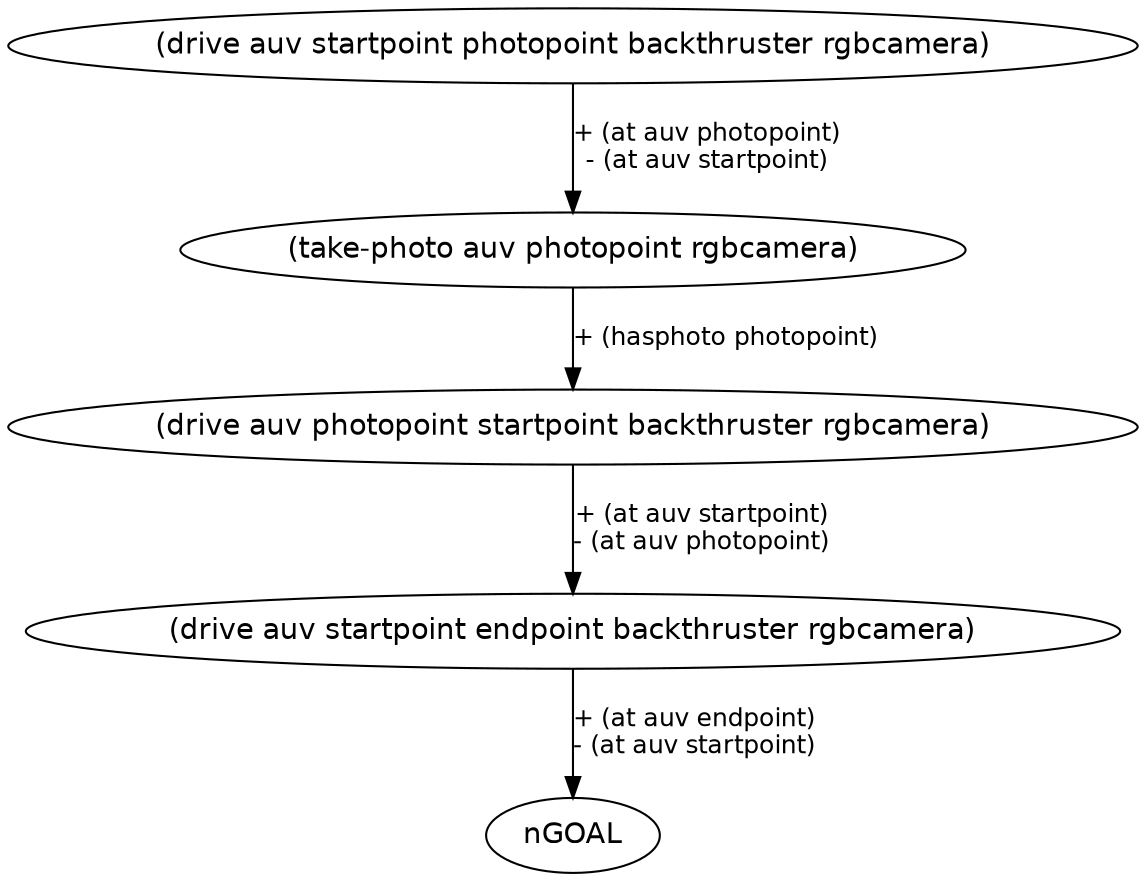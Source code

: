 digraph Struc {
 graph [fontname = "helvetica"];
 node [fontname = "helvetica"];
 edge [fontname = "helvetica"];
 node [shape=ellipse];
 packMode="graph";
 n0 [label="(drive auv startpoint photopoint backthruster rgbcamera)"];
 n0->n1 [fontsize=12, label="+ (at auv photopoint)\n- (at auv startpoint)"];
 n1 [label="(take-photo auv photopoint rgbcamera)"];
 n1->n3 [fontsize=12, label="+ (hasphoto photopoint)"];
 n3 [label="(drive auv photopoint startpoint backthruster rgbcamera)"];
 n3->n5 [fontsize=12, label="+ (at auv startpoint)\n- (at auv photopoint)"];
 n5 [label="(drive auv startpoint endpoint backthruster rgbcamera)"];
 n5->nGOAL [fontsize=12, label="+ (at auv endpoint)\n- (at auv startpoint)"];
}
